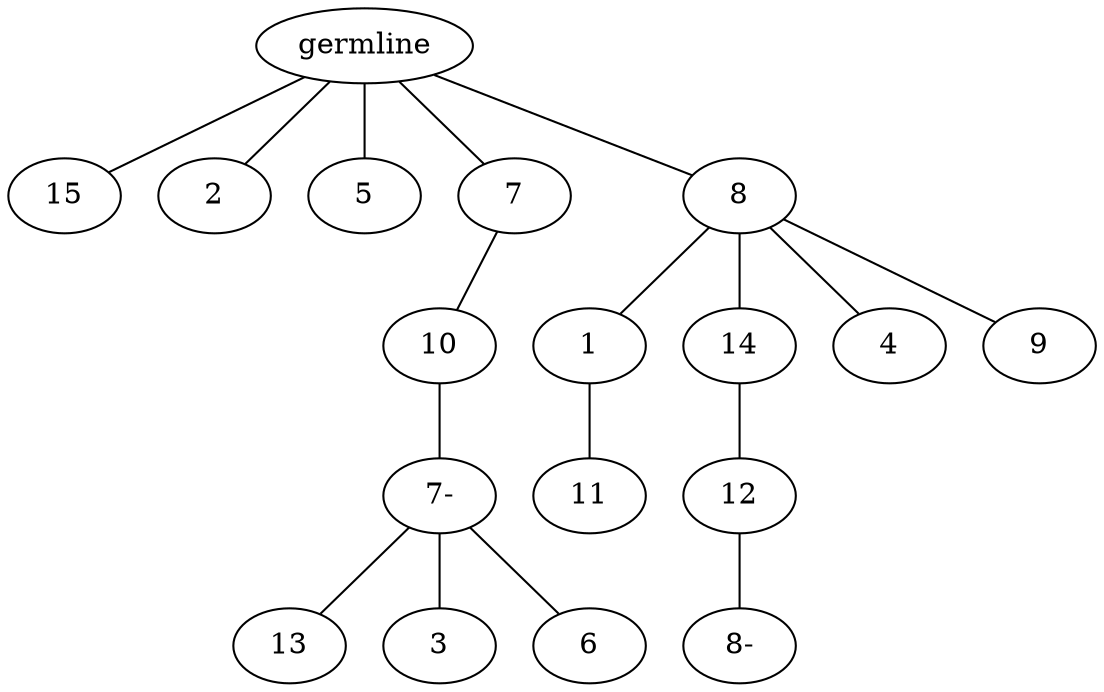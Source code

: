 graph tree {
    "139894467848128" [label="germline"];
    "139894467789008" [label="15"];
    "139894467792704" [label="2"];
    "139894468158704" [label="5"];
    "139894467791120" [label="7"];
    "139894468148528" [label="10"];
    "139894468146656" [label="7-"];
    "139894468153696" [label="13"];
    "139894468153408" [label="3"];
    "139894468155088" [label="6"];
    "139894468081696" [label="8"];
    "139894468147664" [label="1"];
    "139894468153744" [label="11"];
    "139894468145552" [label="14"];
    "139894468156144" [label="12"];
    "139894468157392" [label="8-"];
    "139894468148144" [label="4"];
    "139894468155472" [label="9"];
    "139894467848128" -- "139894467789008";
    "139894467848128" -- "139894467792704";
    "139894467848128" -- "139894468158704";
    "139894467848128" -- "139894467791120";
    "139894467848128" -- "139894468081696";
    "139894467791120" -- "139894468148528";
    "139894468148528" -- "139894468146656";
    "139894468146656" -- "139894468153696";
    "139894468146656" -- "139894468153408";
    "139894468146656" -- "139894468155088";
    "139894468081696" -- "139894468147664";
    "139894468081696" -- "139894468145552";
    "139894468081696" -- "139894468148144";
    "139894468081696" -- "139894468155472";
    "139894468147664" -- "139894468153744";
    "139894468145552" -- "139894468156144";
    "139894468156144" -- "139894468157392";
}
